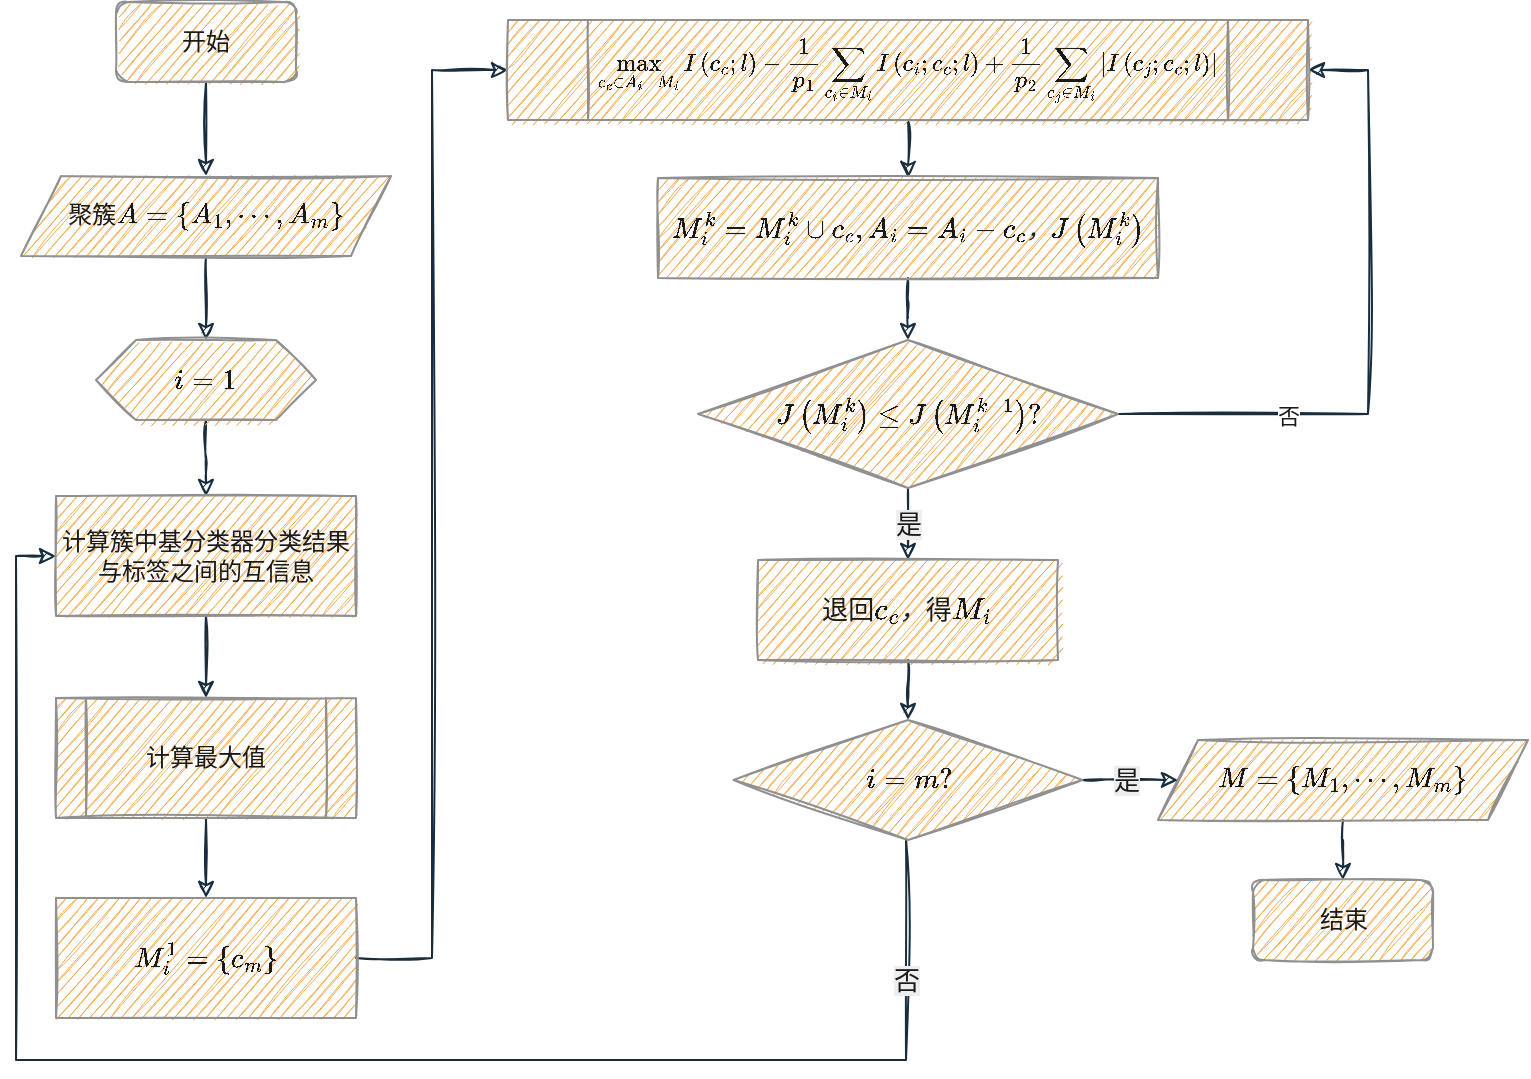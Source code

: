 <mxfile version="18.0.5" type="github">
  <diagram id="C5RBs43oDa-KdzZeNtuy" name="Page-1">
    <mxGraphModel dx="1093" dy="551" grid="1" gridSize="10" guides="1" tooltips="1" connect="1" arrows="1" fold="1" page="1" pageScale="1" pageWidth="827" pageHeight="1169" background="none" math="1" shadow="0">
      <root>
        <mxCell id="WIyWlLk6GJQsqaUBKTNV-0" />
        <mxCell id="WIyWlLk6GJQsqaUBKTNV-1" parent="WIyWlLk6GJQsqaUBKTNV-0" />
        <mxCell id="DdUxpX9HPgBVx04q5bpO-0" style="edgeStyle=orthogonalEdgeStyle;curved=0;rounded=1;sketch=1;orthogonalLoop=1;jettySize=auto;html=1;entryX=0.5;entryY=0;entryDx=0;entryDy=0;fontColor=#1A1A1A;strokeColor=#182E3E;labelBackgroundColor=#EEEEEE;" edge="1" parent="WIyWlLk6GJQsqaUBKTNV-1" source="DdUxpX9HPgBVx04q5bpO-1" target="DdUxpX9HPgBVx04q5bpO-3">
          <mxGeometry relative="1" as="geometry" />
        </mxCell>
        <mxCell id="DdUxpX9HPgBVx04q5bpO-1" value="开始" style="rounded=1;whiteSpace=wrap;html=1;fontSize=12;glass=0;strokeWidth=1;shadow=0;sketch=1;fillColor=#F5AB50;strokeColor=#909090;fontColor=#1A1A1A;" vertex="1" parent="WIyWlLk6GJQsqaUBKTNV-1">
          <mxGeometry x="175" y="81" width="90" height="40" as="geometry" />
        </mxCell>
        <mxCell id="DdUxpX9HPgBVx04q5bpO-25" style="edgeStyle=orthogonalEdgeStyle;rounded=0;orthogonalLoop=1;jettySize=auto;html=1;entryX=0.5;entryY=0;entryDx=0;entryDy=0;fontSize=13;labelBackgroundColor=#EEEEEE;strokeColor=#182E3E;fontColor=#1A1A1A;sketch=1;" edge="1" parent="WIyWlLk6GJQsqaUBKTNV-1" source="DdUxpX9HPgBVx04q5bpO-3" target="DdUxpX9HPgBVx04q5bpO-5">
          <mxGeometry relative="1" as="geometry" />
        </mxCell>
        <mxCell id="DdUxpX9HPgBVx04q5bpO-3" value="$$聚簇A=\left \{ A_{1},\cdots,A_{m} \right \}&amp;nbsp;$$" style="shape=parallelogram;perimeter=parallelogramPerimeter;whiteSpace=wrap;html=1;fixedSize=1;rounded=0;sketch=1;fontColor=#1A1A1A;strokeColor=#909090;fillColor=#F5AB50;" vertex="1" parent="WIyWlLk6GJQsqaUBKTNV-1">
          <mxGeometry x="127.5" y="168" width="185" height="40" as="geometry" />
        </mxCell>
        <mxCell id="DdUxpX9HPgBVx04q5bpO-26" style="edgeStyle=orthogonalEdgeStyle;rounded=0;orthogonalLoop=1;jettySize=auto;html=1;entryX=0.5;entryY=0;entryDx=0;entryDy=0;fontSize=13;labelBackgroundColor=#EEEEEE;strokeColor=#182E3E;fontColor=#1A1A1A;sketch=1;" edge="1" parent="WIyWlLk6GJQsqaUBKTNV-1" source="DdUxpX9HPgBVx04q5bpO-5" target="DdUxpX9HPgBVx04q5bpO-13">
          <mxGeometry relative="1" as="geometry" />
        </mxCell>
        <mxCell id="DdUxpX9HPgBVx04q5bpO-5" value="$$i=1$$" style="shape=hexagon;perimeter=hexagonPerimeter2;whiteSpace=wrap;html=1;fixedSize=1;rounded=0;sketch=1;fontColor=#1A1A1A;strokeColor=#909090;fillColor=#F5AB50;" vertex="1" parent="WIyWlLk6GJQsqaUBKTNV-1">
          <mxGeometry x="165" y="250" width="110" height="40" as="geometry" />
        </mxCell>
        <mxCell id="DdUxpX9HPgBVx04q5bpO-28" style="edgeStyle=orthogonalEdgeStyle;rounded=0;orthogonalLoop=1;jettySize=auto;html=1;entryX=0.5;entryY=0;entryDx=0;entryDy=0;fontSize=13;labelBackgroundColor=#EEEEEE;strokeColor=#182E3E;fontColor=#1A1A1A;sketch=1;" edge="1" parent="WIyWlLk6GJQsqaUBKTNV-1" source="DdUxpX9HPgBVx04q5bpO-8" target="DdUxpX9HPgBVx04q5bpO-14">
          <mxGeometry relative="1" as="geometry" />
        </mxCell>
        <mxCell id="DdUxpX9HPgBVx04q5bpO-8" value="计算最大值" style="shape=process;whiteSpace=wrap;html=1;backgroundOutline=1;rounded=0;sketch=1;fontColor=#1A1A1A;strokeColor=#909090;fillColor=#F5AB50;" vertex="1" parent="WIyWlLk6GJQsqaUBKTNV-1">
          <mxGeometry x="145" y="429" width="150" height="60" as="geometry" />
        </mxCell>
        <mxCell id="DdUxpX9HPgBVx04q5bpO-32" value="是" style="edgeStyle=orthogonalEdgeStyle;rounded=0;orthogonalLoop=1;jettySize=auto;html=1;exitX=0.5;exitY=1;exitDx=0;exitDy=0;entryX=0.5;entryY=0;entryDx=0;entryDy=0;fontSize=13;labelBackgroundColor=#EEEEEE;strokeColor=#182E3E;fontColor=#1A1A1A;sketch=1;" edge="1" parent="WIyWlLk6GJQsqaUBKTNV-1" source="DdUxpX9HPgBVx04q5bpO-11" target="DdUxpX9HPgBVx04q5bpO-18">
          <mxGeometry relative="1" as="geometry" />
        </mxCell>
        <mxCell id="DdUxpX9HPgBVx04q5bpO-33" style="edgeStyle=orthogonalEdgeStyle;rounded=0;orthogonalLoop=1;jettySize=auto;html=1;exitX=1;exitY=0.5;exitDx=0;exitDy=0;entryX=1;entryY=0.5;entryDx=0;entryDy=0;fontSize=13;labelBackgroundColor=#EEEEEE;strokeColor=#182E3E;fontColor=#1A1A1A;sketch=1;" edge="1" parent="WIyWlLk6GJQsqaUBKTNV-1" source="DdUxpX9HPgBVx04q5bpO-11" target="DdUxpX9HPgBVx04q5bpO-15">
          <mxGeometry relative="1" as="geometry">
            <Array as="points">
              <mxPoint x="801" y="287" />
              <mxPoint x="801" y="115" />
            </Array>
          </mxGeometry>
        </mxCell>
        <mxCell id="DdUxpX9HPgBVx04q5bpO-40" value="否" style="edgeLabel;html=1;align=center;verticalAlign=middle;resizable=0;points=[];fontColor=#1A1A1A;" vertex="1" connectable="0" parent="DdUxpX9HPgBVx04q5bpO-33">
          <mxGeometry x="-0.479" y="-4" relative="1" as="geometry">
            <mxPoint y="-3" as="offset" />
          </mxGeometry>
        </mxCell>
        <mxCell id="DdUxpX9HPgBVx04q5bpO-11" value="$$J\left (&amp;nbsp; M_{i}^{k}\right )\le&lt;br&gt;J\left (&amp;nbsp; M_{i}^{k-1}\right )?$$" style="rhombus;whiteSpace=wrap;html=1;rounded=0;fontColor=#1A1A1A;strokeColor=#909090;fillColor=#F5AB50;sketch=1;" vertex="1" parent="WIyWlLk6GJQsqaUBKTNV-1">
          <mxGeometry x="466" y="250" width="210" height="74" as="geometry" />
        </mxCell>
        <mxCell id="DdUxpX9HPgBVx04q5bpO-27" style="edgeStyle=orthogonalEdgeStyle;rounded=0;orthogonalLoop=1;jettySize=auto;html=1;fontSize=13;labelBackgroundColor=#EEEEEE;strokeColor=#182E3E;fontColor=#1A1A1A;sketch=1;" edge="1" parent="WIyWlLk6GJQsqaUBKTNV-1" source="DdUxpX9HPgBVx04q5bpO-13" target="DdUxpX9HPgBVx04q5bpO-8">
          <mxGeometry relative="1" as="geometry" />
        </mxCell>
        <mxCell id="DdUxpX9HPgBVx04q5bpO-13" value="&lt;span style=&quot;color: rgb(26, 26, 26);&quot;&gt;计算簇中基分类器分类结果与标签之间的互信息&lt;/span&gt;" style="rounded=0;whiteSpace=wrap;html=1;fillColor=#F5AB50;strokeColor=#909090;fontColor=#1A1A1A;sketch=1;" vertex="1" parent="WIyWlLk6GJQsqaUBKTNV-1">
          <mxGeometry x="145" y="328" width="150" height="60" as="geometry" />
        </mxCell>
        <mxCell id="DdUxpX9HPgBVx04q5bpO-29" style="edgeStyle=orthogonalEdgeStyle;rounded=0;orthogonalLoop=1;jettySize=auto;html=1;entryX=0;entryY=0.5;entryDx=0;entryDy=0;fontSize=13;labelBackgroundColor=#EEEEEE;strokeColor=#182E3E;fontColor=#1A1A1A;sketch=1;" edge="1" parent="WIyWlLk6GJQsqaUBKTNV-1" source="DdUxpX9HPgBVx04q5bpO-14" target="DdUxpX9HPgBVx04q5bpO-15">
          <mxGeometry relative="1" as="geometry" />
        </mxCell>
        <mxCell id="DdUxpX9HPgBVx04q5bpO-14" value="&lt;font color=&quot;#1a1a1a&quot;&gt;$$M_{i}^{1}=\left \{ c_{m} \right \}&amp;nbsp;&amp;nbsp;&lt;br&gt;$$&lt;/font&gt;" style="rounded=0;whiteSpace=wrap;html=1;fillColor=#F5AB50;strokeColor=#909090;fontColor=#1A1A1A;sketch=1;" vertex="1" parent="WIyWlLk6GJQsqaUBKTNV-1">
          <mxGeometry x="145" y="529" width="150" height="60" as="geometry" />
        </mxCell>
        <mxCell id="DdUxpX9HPgBVx04q5bpO-30" style="edgeStyle=orthogonalEdgeStyle;rounded=0;orthogonalLoop=1;jettySize=auto;html=1;exitX=0.5;exitY=1;exitDx=0;exitDy=0;entryX=0.5;entryY=0;entryDx=0;entryDy=0;fontSize=13;labelBackgroundColor=#EEEEEE;strokeColor=#182E3E;fontColor=#1A1A1A;sketch=1;" edge="1" parent="WIyWlLk6GJQsqaUBKTNV-1" source="DdUxpX9HPgBVx04q5bpO-15" target="DdUxpX9HPgBVx04q5bpO-16">
          <mxGeometry relative="1" as="geometry" />
        </mxCell>
        <mxCell id="DdUxpX9HPgBVx04q5bpO-15" value="$${\small \max_{c_{c}\in A_{i}-M_{i}&amp;nbsp; } {I\left ( c_{c};l \right )-\frac{1}{p_{1}}\sum_{c_{i}\in M_{i}}{I\left ( c_{i};c_{c};l \right ) }+\frac{1}{p_{2}}\sum_{c_{j}\in M_{i}}{\left |I\left ( c_{j};c_{c};l \right )&amp;nbsp; \right | }&amp;nbsp; &amp;nbsp; &amp;nbsp; }}&amp;nbsp;$$" style="shape=process;whiteSpace=wrap;html=1;backgroundOutline=1;rounded=0;sketch=1;fontColor=#1A1A1A;strokeColor=#909090;fillColor=#F5AB50;" vertex="1" parent="WIyWlLk6GJQsqaUBKTNV-1">
          <mxGeometry x="371" y="90" width="400" height="50" as="geometry" />
        </mxCell>
        <mxCell id="DdUxpX9HPgBVx04q5bpO-31" style="edgeStyle=orthogonalEdgeStyle;rounded=0;orthogonalLoop=1;jettySize=auto;html=1;entryX=0.5;entryY=0;entryDx=0;entryDy=0;fontSize=13;labelBackgroundColor=#EEEEEE;strokeColor=#182E3E;fontColor=#1A1A1A;sketch=1;" edge="1" parent="WIyWlLk6GJQsqaUBKTNV-1" source="DdUxpX9HPgBVx04q5bpO-16" target="DdUxpX9HPgBVx04q5bpO-11">
          <mxGeometry relative="1" as="geometry" />
        </mxCell>
        <mxCell id="DdUxpX9HPgBVx04q5bpO-16" value="&lt;font color=&quot;#1a1a1a&quot;&gt;$$M_{i} ^{k}=M_{i}^{k} \cup c_{c}&amp;nbsp;&lt;br&gt;,A_{i}=A_{i}-c_{c}，J\left (&amp;nbsp; M_{i}^{k}\right )&amp;nbsp;&lt;br&gt;$$&lt;/font&gt;" style="rounded=0;whiteSpace=wrap;html=1;fillColor=#F5AB50;strokeColor=#909090;fontColor=#1A1A1A;sketch=1;" vertex="1" parent="WIyWlLk6GJQsqaUBKTNV-1">
          <mxGeometry x="446" y="169" width="250" height="50" as="geometry" />
        </mxCell>
        <mxCell id="DdUxpX9HPgBVx04q5bpO-34" style="edgeStyle=orthogonalEdgeStyle;rounded=0;orthogonalLoop=1;jettySize=auto;html=1;entryX=0.5;entryY=0;entryDx=0;entryDy=0;fontSize=13;labelBackgroundColor=#EEEEEE;strokeColor=#182E3E;fontColor=#1A1A1A;sketch=1;" edge="1" parent="WIyWlLk6GJQsqaUBKTNV-1" source="DdUxpX9HPgBVx04q5bpO-18" target="DdUxpX9HPgBVx04q5bpO-21">
          <mxGeometry relative="1" as="geometry" />
        </mxCell>
        <mxCell id="DdUxpX9HPgBVx04q5bpO-18" value="&lt;font style=&quot;font-size: 13px;&quot; color=&quot;#1a1a1a&quot;&gt;$$退回c_{c}，得M_{i}&amp;nbsp;&lt;br&gt;$$&lt;/font&gt;" style="rounded=0;whiteSpace=wrap;html=1;fillColor=#F5AB50;strokeColor=#909090;fontColor=#1A1A1A;sketch=1;" vertex="1" parent="WIyWlLk6GJQsqaUBKTNV-1">
          <mxGeometry x="496" y="360" width="150" height="50" as="geometry" />
        </mxCell>
        <mxCell id="DdUxpX9HPgBVx04q5bpO-36" style="edgeStyle=orthogonalEdgeStyle;rounded=0;orthogonalLoop=1;jettySize=auto;html=1;fontSize=13;labelBackgroundColor=#EEEEEE;strokeColor=#182E3E;fontColor=#1A1A1A;sketch=1;" edge="1" parent="WIyWlLk6GJQsqaUBKTNV-1" source="DdUxpX9HPgBVx04q5bpO-20" target="DdUxpX9HPgBVx04q5bpO-22">
          <mxGeometry relative="1" as="geometry" />
        </mxCell>
        <mxCell id="DdUxpX9HPgBVx04q5bpO-20" value="$$M=\left \{ M_{1},\cdots,M_{m} \right \}&amp;nbsp;$$" style="shape=parallelogram;perimeter=parallelogramPerimeter;whiteSpace=wrap;html=1;fixedSize=1;rounded=0;sketch=1;fontColor=#1A1A1A;strokeColor=#909090;fillColor=#F5AB50;" vertex="1" parent="WIyWlLk6GJQsqaUBKTNV-1">
          <mxGeometry x="696" y="450" width="185" height="40" as="geometry" />
        </mxCell>
        <mxCell id="DdUxpX9HPgBVx04q5bpO-37" value="否" style="edgeStyle=orthogonalEdgeStyle;rounded=0;orthogonalLoop=1;jettySize=auto;html=1;entryX=0;entryY=0.5;entryDx=0;entryDy=0;fontSize=13;labelBackgroundColor=#EEEEEE;strokeColor=#182E3E;fontColor=#1A1A1A;sketch=1;" edge="1" parent="WIyWlLk6GJQsqaUBKTNV-1" source="DdUxpX9HPgBVx04q5bpO-21" target="DdUxpX9HPgBVx04q5bpO-13">
          <mxGeometry x="-0.83" relative="1" as="geometry">
            <Array as="points">
              <mxPoint x="570" y="610" />
              <mxPoint x="125" y="610" />
              <mxPoint x="125" y="358" />
            </Array>
            <mxPoint as="offset" />
          </mxGeometry>
        </mxCell>
        <mxCell id="DdUxpX9HPgBVx04q5bpO-39" value="是" style="edgeStyle=orthogonalEdgeStyle;rounded=0;orthogonalLoop=1;jettySize=auto;html=1;entryX=0;entryY=0.5;entryDx=0;entryDy=0;fontSize=13;labelBackgroundColor=#EEEEEE;strokeColor=#182E3E;fontColor=#1A1A1A;sketch=1;" edge="1" parent="WIyWlLk6GJQsqaUBKTNV-1" source="DdUxpX9HPgBVx04q5bpO-21" target="DdUxpX9HPgBVx04q5bpO-20">
          <mxGeometry relative="1" as="geometry" />
        </mxCell>
        <mxCell id="DdUxpX9HPgBVx04q5bpO-21" value="$$i=m?$$" style="rhombus;whiteSpace=wrap;html=1;rounded=0;fontColor=#1A1A1A;strokeColor=#909090;fillColor=#F5AB50;sketch=1;" vertex="1" parent="WIyWlLk6GJQsqaUBKTNV-1">
          <mxGeometry x="483.75" y="440" width="174.5" height="60" as="geometry" />
        </mxCell>
        <mxCell id="DdUxpX9HPgBVx04q5bpO-22" value="结束" style="rounded=1;whiteSpace=wrap;html=1;fontSize=12;glass=0;strokeWidth=1;shadow=0;sketch=1;fillColor=#F5AB50;strokeColor=#909090;fontColor=#1A1A1A;" vertex="1" parent="WIyWlLk6GJQsqaUBKTNV-1">
          <mxGeometry x="743.5" y="520" width="90" height="40" as="geometry" />
        </mxCell>
      </root>
    </mxGraphModel>
  </diagram>
</mxfile>
